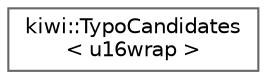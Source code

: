 digraph "Graphical Class Hierarchy"
{
 // LATEX_PDF_SIZE
  bgcolor="transparent";
  edge [fontname=Helvetica,fontsize=10,labelfontname=Helvetica,labelfontsize=10];
  node [fontname=Helvetica,fontsize=10,shape=box,height=0.2,width=0.4];
  rankdir="LR";
  Node0 [id="Node000000",label="kiwi::TypoCandidates\l\< u16wrap \>",height=0.2,width=0.4,color="grey40", fillcolor="white", style="filled",URL="$classkiwi_1_1TypoCandidates.html",tooltip=" "];
}
